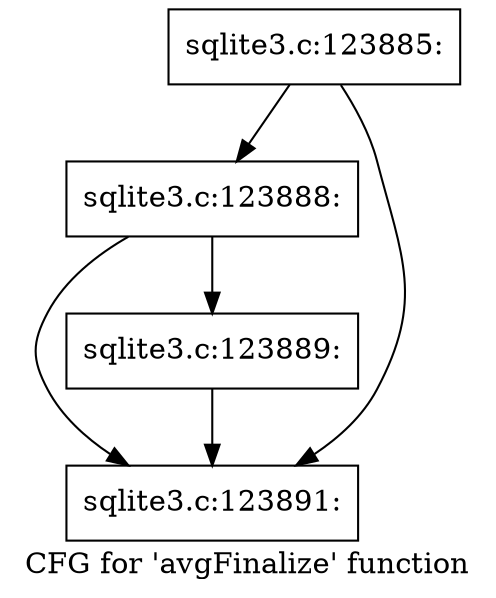 digraph "CFG for 'avgFinalize' function" {
	label="CFG for 'avgFinalize' function";

	Node0x55c0fa5df570 [shape=record,label="{sqlite3.c:123885:}"];
	Node0x55c0fa5df570 -> Node0x55c0fa5e0f30;
	Node0x55c0fa5df570 -> Node0x55c0fa5e0ee0;
	Node0x55c0fa5e0f30 [shape=record,label="{sqlite3.c:123888:}"];
	Node0x55c0fa5e0f30 -> Node0x55c0fa5e0600;
	Node0x55c0fa5e0f30 -> Node0x55c0fa5e0ee0;
	Node0x55c0fa5e0600 [shape=record,label="{sqlite3.c:123889:}"];
	Node0x55c0fa5e0600 -> Node0x55c0fa5e0ee0;
	Node0x55c0fa5e0ee0 [shape=record,label="{sqlite3.c:123891:}"];
}
